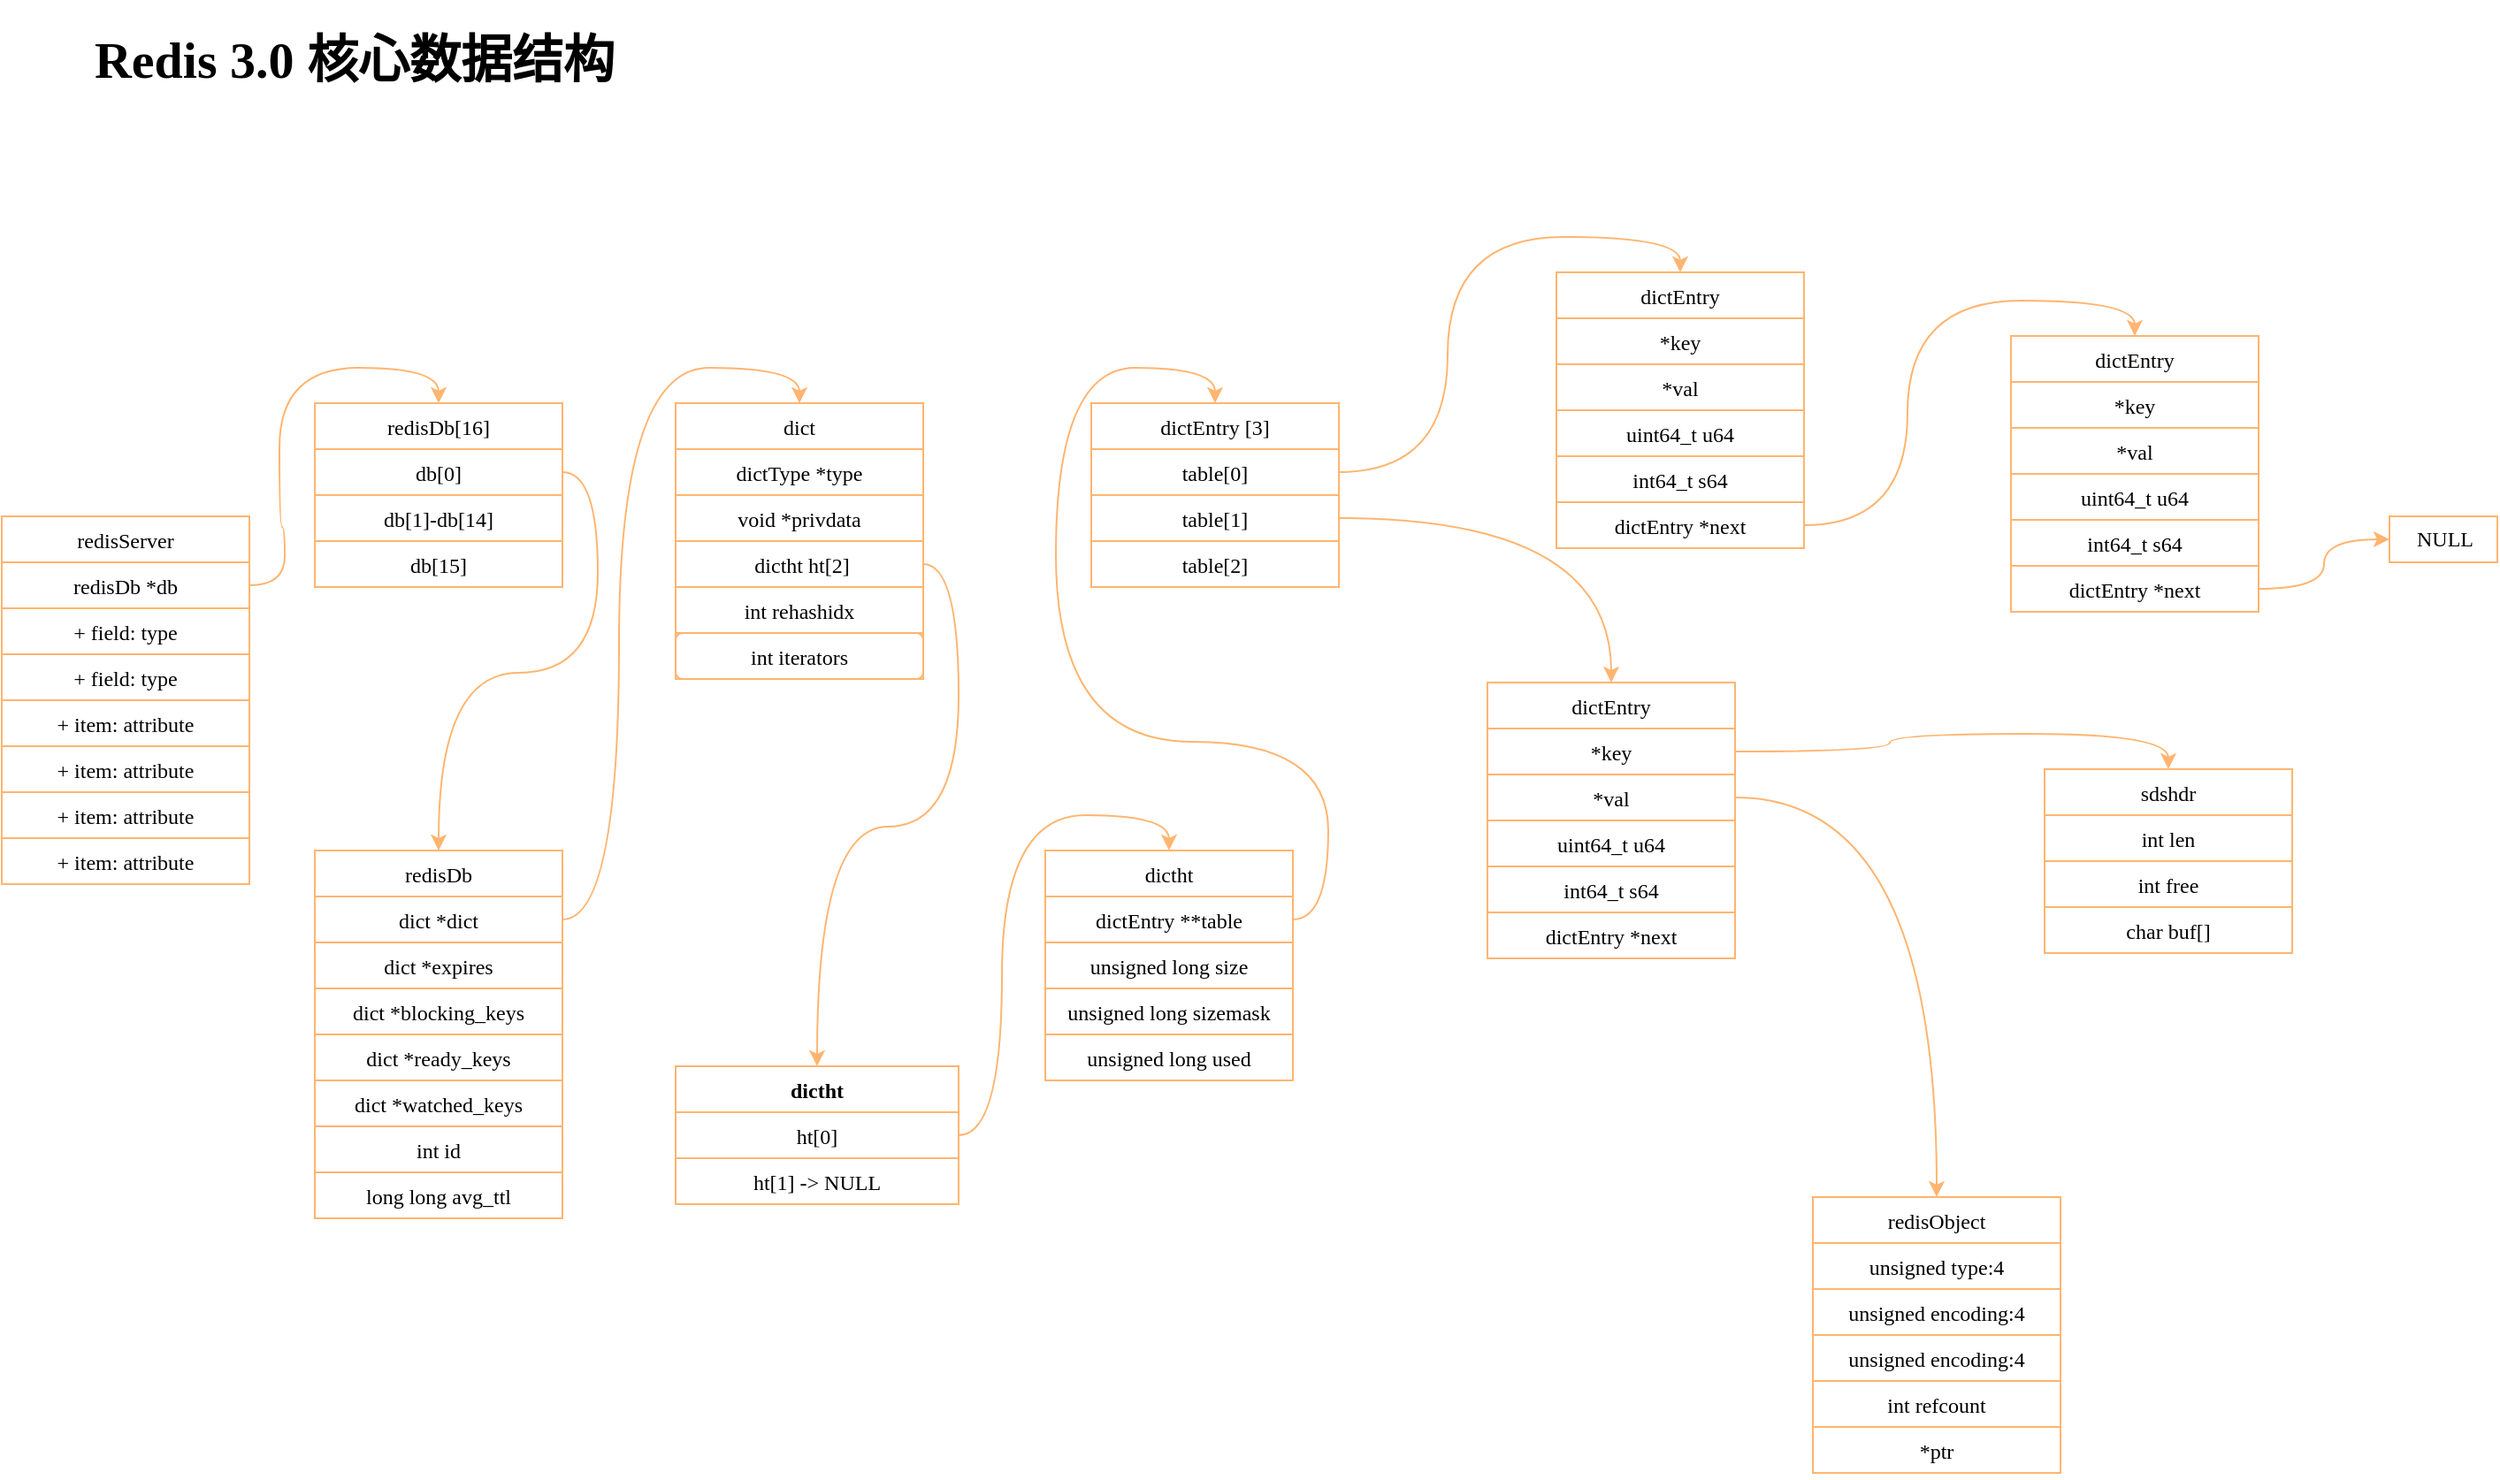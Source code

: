<mxfile version="20.2.7" type="github">
  <diagram id="REJIoAJxf-06d9rq_6dk" name="第 1 页">
    <mxGraphModel dx="1426" dy="769" grid="0" gridSize="10" guides="1" tooltips="1" connect="1" arrows="1" fold="1" page="1" pageScale="1" pageWidth="1654" pageHeight="1169" math="0" shadow="0">
      <root>
        <mxCell id="0" />
        <mxCell id="1" parent="0" />
        <mxCell id="fJqqmS50FYr8kvpDgYE6-31" value="redisServer" style="swimlane;fontStyle=0;childLayout=stackLayout;horizontal=1;startSize=26;fillColor=none;horizontalStack=0;resizeParent=1;resizeParentMax=0;resizeLast=0;collapsible=1;marginBottom=0;rounded=0;strokeColor=#FFB570;align=center;fontFamily=Comic Sans MS;" parent="1" vertex="1">
          <mxGeometry x="27" y="345" width="140" height="208" as="geometry">
            <mxRectangle x="24" y="48" width="102" height="26" as="alternateBounds" />
          </mxGeometry>
        </mxCell>
        <mxCell id="fJqqmS50FYr8kvpDgYE6-32" value="redisDb *db" style="text;strokeColor=#FFB570;fillColor=none;align=center;verticalAlign=top;spacingLeft=4;spacingRight=4;overflow=hidden;rotatable=0;points=[[0,0.5],[1,0.5]];portConstraint=eastwest;rounded=0;fontFamily=Comic Sans MS;" parent="fJqqmS50FYr8kvpDgYE6-31" vertex="1">
          <mxGeometry y="26" width="140" height="26" as="geometry" />
        </mxCell>
        <mxCell id="fJqqmS50FYr8kvpDgYE6-33" value="+ field: type" style="text;strokeColor=#FFB570;fillColor=none;align=center;verticalAlign=top;spacingLeft=4;spacingRight=4;overflow=hidden;rotatable=0;points=[[0,0.5],[1,0.5]];portConstraint=eastwest;rounded=0;fontFamily=Comic Sans MS;" parent="fJqqmS50FYr8kvpDgYE6-31" vertex="1">
          <mxGeometry y="52" width="140" height="26" as="geometry" />
        </mxCell>
        <mxCell id="fJqqmS50FYr8kvpDgYE6-34" value="+ field: type" style="text;strokeColor=#FFB570;fillColor=none;align=center;verticalAlign=top;spacingLeft=4;spacingRight=4;overflow=hidden;rotatable=0;points=[[0,0.5],[1,0.5]];portConstraint=eastwest;rounded=0;fontFamily=Comic Sans MS;" parent="fJqqmS50FYr8kvpDgYE6-31" vertex="1">
          <mxGeometry y="78" width="140" height="26" as="geometry" />
        </mxCell>
        <mxCell id="fJqqmS50FYr8kvpDgYE6-35" value="+ item: attribute" style="text;strokeColor=#FFB570;fillColor=none;align=center;verticalAlign=top;spacingLeft=4;spacingRight=4;overflow=hidden;rotatable=0;points=[[0,0.5],[1,0.5]];portConstraint=eastwest;rounded=0;fontFamily=Comic Sans MS;" parent="fJqqmS50FYr8kvpDgYE6-31" vertex="1">
          <mxGeometry y="104" width="140" height="26" as="geometry" />
        </mxCell>
        <mxCell id="fJqqmS50FYr8kvpDgYE6-36" value="+ item: attribute" style="text;strokeColor=#FFB570;fillColor=none;align=center;verticalAlign=top;spacingLeft=4;spacingRight=4;overflow=hidden;rotatable=0;points=[[0,0.5],[1,0.5]];portConstraint=eastwest;rounded=0;fontFamily=Comic Sans MS;" parent="fJqqmS50FYr8kvpDgYE6-31" vertex="1">
          <mxGeometry y="130" width="140" height="26" as="geometry" />
        </mxCell>
        <mxCell id="fJqqmS50FYr8kvpDgYE6-37" value="+ item: attribute" style="text;strokeColor=#FFB570;fillColor=none;align=center;verticalAlign=top;spacingLeft=4;spacingRight=4;overflow=hidden;rotatable=0;points=[[0,0.5],[1,0.5]];portConstraint=eastwest;rounded=0;fontFamily=Comic Sans MS;" parent="fJqqmS50FYr8kvpDgYE6-31" vertex="1">
          <mxGeometry y="156" width="140" height="26" as="geometry" />
        </mxCell>
        <mxCell id="fJqqmS50FYr8kvpDgYE6-39" value="+ item: attribute" style="text;strokeColor=#FFB570;fillColor=none;align=center;verticalAlign=top;spacingLeft=4;spacingRight=4;overflow=hidden;rotatable=0;points=[[0,0.5],[1,0.5]];portConstraint=eastwest;rounded=0;fontFamily=Comic Sans MS;" parent="fJqqmS50FYr8kvpDgYE6-31" vertex="1">
          <mxGeometry y="182" width="140" height="26" as="geometry" />
        </mxCell>
        <mxCell id="fJqqmS50FYr8kvpDgYE6-42" value="redisDb" style="swimlane;fontStyle=0;childLayout=stackLayout;horizontal=1;startSize=26;fillColor=none;horizontalStack=0;resizeParent=1;resizeParentMax=0;resizeLast=0;collapsible=1;marginBottom=0;rounded=0;strokeColor=#FFB570;align=center;fontFamily=Comic Sans MS;" parent="1" vertex="1">
          <mxGeometry x="204" y="534" width="140" height="208" as="geometry" />
        </mxCell>
        <mxCell id="fJqqmS50FYr8kvpDgYE6-43" value="dict *dict" style="text;strokeColor=#FFB570;fillColor=none;align=center;verticalAlign=top;spacingLeft=4;spacingRight=4;overflow=hidden;rotatable=0;points=[[0,0.5],[1,0.5]];portConstraint=eastwest;rounded=0;fontFamily=Comic Sans MS;" parent="fJqqmS50FYr8kvpDgYE6-42" vertex="1">
          <mxGeometry y="26" width="140" height="26" as="geometry" />
        </mxCell>
        <mxCell id="fJqqmS50FYr8kvpDgYE6-44" value="dict *expires" style="text;strokeColor=#FFB570;fillColor=none;align=center;verticalAlign=top;spacingLeft=4;spacingRight=4;overflow=hidden;rotatable=0;points=[[0,0.5],[1,0.5]];portConstraint=eastwest;rounded=0;fontFamily=Comic Sans MS;" parent="fJqqmS50FYr8kvpDgYE6-42" vertex="1">
          <mxGeometry y="52" width="140" height="26" as="geometry" />
        </mxCell>
        <mxCell id="fJqqmS50FYr8kvpDgYE6-45" value="dict *blocking_keys" style="text;strokeColor=#FFB570;fillColor=none;align=center;verticalAlign=top;spacingLeft=4;spacingRight=4;overflow=hidden;rotatable=0;points=[[0,0.5],[1,0.5]];portConstraint=eastwest;rounded=0;fontFamily=Comic Sans MS;" parent="fJqqmS50FYr8kvpDgYE6-42" vertex="1">
          <mxGeometry y="78" width="140" height="26" as="geometry" />
        </mxCell>
        <mxCell id="fJqqmS50FYr8kvpDgYE6-47" value="dict *ready_keys" style="text;strokeColor=#FFB570;fillColor=none;align=center;verticalAlign=top;spacingLeft=4;spacingRight=4;overflow=hidden;rotatable=0;points=[[0,0.5],[1,0.5]];portConstraint=eastwest;rounded=0;fontFamily=Comic Sans MS;" parent="fJqqmS50FYr8kvpDgYE6-42" vertex="1">
          <mxGeometry y="104" width="140" height="26" as="geometry" />
        </mxCell>
        <mxCell id="fJqqmS50FYr8kvpDgYE6-48" value="dict *watched_keys" style="text;strokeColor=#FFB570;fillColor=none;align=center;verticalAlign=top;spacingLeft=4;spacingRight=4;overflow=hidden;rotatable=0;points=[[0,0.5],[1,0.5]];portConstraint=eastwest;rounded=0;fontFamily=Comic Sans MS;" parent="fJqqmS50FYr8kvpDgYE6-42" vertex="1">
          <mxGeometry y="130" width="140" height="26" as="geometry" />
        </mxCell>
        <mxCell id="fJqqmS50FYr8kvpDgYE6-49" value="int id" style="text;strokeColor=#FFB570;fillColor=none;align=center;verticalAlign=top;spacingLeft=4;spacingRight=4;overflow=hidden;rotatable=0;points=[[0,0.5],[1,0.5]];portConstraint=eastwest;rounded=0;fontFamily=Comic Sans MS;" parent="fJqqmS50FYr8kvpDgYE6-42" vertex="1">
          <mxGeometry y="156" width="140" height="26" as="geometry" />
        </mxCell>
        <mxCell id="fJqqmS50FYr8kvpDgYE6-50" value="long long avg_ttl" style="text;strokeColor=#FFB570;fillColor=none;align=center;verticalAlign=top;spacingLeft=4;spacingRight=4;overflow=hidden;rotatable=0;points=[[0,0.5],[1,0.5]];portConstraint=eastwest;rounded=0;fontFamily=Comic Sans MS;" parent="fJqqmS50FYr8kvpDgYE6-42" vertex="1">
          <mxGeometry y="182" width="140" height="26" as="geometry" />
        </mxCell>
        <mxCell id="RfdrG1ktTRq8gSZfN96u-4" style="edgeStyle=orthogonalEdgeStyle;orthogonalLoop=1;jettySize=auto;html=1;entryX=0.5;entryY=0;entryDx=0;entryDy=0;fontFamily=Comic Sans MS;curved=1;align=center;strokeColor=#FFB570;" parent="1" source="fJqqmS50FYr8kvpDgYE6-32" target="Eub6isoXANDsjV6QHxqc-10" edge="1">
          <mxGeometry relative="1" as="geometry" />
        </mxCell>
        <mxCell id="RfdrG1ktTRq8gSZfN96u-5" value="dict" style="swimlane;fontStyle=0;childLayout=stackLayout;horizontal=1;startSize=26;fillColor=none;horizontalStack=0;resizeParent=1;resizeParentMax=0;resizeLast=0;collapsible=1;marginBottom=0;rounded=0;labelBorderColor=none;fontFamily=Comic Sans MS;strokeColor=#FFB570;align=center;" parent="1" vertex="1">
          <mxGeometry x="408" y="281" width="140" height="156" as="geometry" />
        </mxCell>
        <mxCell id="RfdrG1ktTRq8gSZfN96u-6" value="dictType *type" style="text;strokeColor=#FFB570;fillColor=none;align=center;verticalAlign=top;spacingLeft=4;spacingRight=4;overflow=hidden;rotatable=0;points=[[0,0.5],[1,0.5]];portConstraint=eastwest;rounded=0;labelBorderColor=none;fontFamily=Comic Sans MS;" parent="RfdrG1ktTRq8gSZfN96u-5" vertex="1">
          <mxGeometry y="26" width="140" height="26" as="geometry" />
        </mxCell>
        <mxCell id="RfdrG1ktTRq8gSZfN96u-7" value="void *privdata" style="text;strokeColor=#FFB570;fillColor=none;align=center;verticalAlign=top;spacingLeft=4;spacingRight=4;overflow=hidden;rotatable=0;points=[[0,0.5],[1,0.5]];portConstraint=eastwest;rounded=0;labelBorderColor=none;fontFamily=Comic Sans MS;" parent="RfdrG1ktTRq8gSZfN96u-5" vertex="1">
          <mxGeometry y="52" width="140" height="26" as="geometry" />
        </mxCell>
        <mxCell id="RfdrG1ktTRq8gSZfN96u-8" value=" dictht ht[2]" style="text;strokeColor=#FFB570;fillColor=none;align=center;verticalAlign=top;spacingLeft=4;spacingRight=4;overflow=hidden;rotatable=0;points=[[0,0.5],[1,0.5]];portConstraint=eastwest;rounded=0;labelBorderColor=none;fontFamily=Comic Sans MS;" parent="RfdrG1ktTRq8gSZfN96u-5" vertex="1">
          <mxGeometry y="78" width="140" height="26" as="geometry" />
        </mxCell>
        <mxCell id="RfdrG1ktTRq8gSZfN96u-9" value="int rehashidx" style="text;strokeColor=#FFB570;fillColor=none;align=center;verticalAlign=top;spacingLeft=4;spacingRight=4;overflow=hidden;rotatable=0;points=[[0,0.5],[1,0.5]];portConstraint=eastwest;rounded=0;labelBorderColor=none;fontFamily=Comic Sans MS;" parent="RfdrG1ktTRq8gSZfN96u-5" vertex="1">
          <mxGeometry y="104" width="140" height="26" as="geometry" />
        </mxCell>
        <mxCell id="RfdrG1ktTRq8gSZfN96u-10" value="int iterators" style="text;strokeColor=#FFB570;fillColor=none;align=center;verticalAlign=top;spacingLeft=4;spacingRight=4;overflow=hidden;rotatable=0;points=[[0,0.5],[1,0.5]];portConstraint=eastwest;rounded=1;labelBorderColor=none;fontFamily=Comic Sans MS;" parent="RfdrG1ktTRq8gSZfN96u-5" vertex="1">
          <mxGeometry y="130" width="140" height="26" as="geometry" />
        </mxCell>
        <mxCell id="RfdrG1ktTRq8gSZfN96u-11" value="dictht" style="swimlane;fontStyle=0;childLayout=stackLayout;horizontal=1;startSize=26;fillColor=none;horizontalStack=0;resizeParent=1;resizeParentMax=0;resizeLast=0;collapsible=1;marginBottom=0;rounded=0;labelBorderColor=none;fontFamily=Comic Sans MS;strokeColor=#FFB570;align=center;" parent="1" vertex="1">
          <mxGeometry x="617" y="534" width="140" height="130" as="geometry" />
        </mxCell>
        <mxCell id="RfdrG1ktTRq8gSZfN96u-12" value="dictEntry **table" style="text;strokeColor=#FFB570;fillColor=none;align=center;verticalAlign=top;spacingLeft=4;spacingRight=4;overflow=hidden;rotatable=0;points=[[0,0.5],[1,0.5]];portConstraint=eastwest;rounded=0;labelBorderColor=none;fontFamily=Comic Sans MS;" parent="RfdrG1ktTRq8gSZfN96u-11" vertex="1">
          <mxGeometry y="26" width="140" height="26" as="geometry" />
        </mxCell>
        <mxCell id="RfdrG1ktTRq8gSZfN96u-13" value="unsigned long size" style="text;strokeColor=#FFB570;fillColor=none;align=center;verticalAlign=top;spacingLeft=4;spacingRight=4;overflow=hidden;rotatable=0;points=[[0,0.5],[1,0.5]];portConstraint=eastwest;rounded=0;labelBorderColor=none;fontFamily=Comic Sans MS;" parent="RfdrG1ktTRq8gSZfN96u-11" vertex="1">
          <mxGeometry y="52" width="140" height="26" as="geometry" />
        </mxCell>
        <mxCell id="RfdrG1ktTRq8gSZfN96u-14" value="unsigned long sizemask" style="text;strokeColor=#FFB570;fillColor=none;align=center;verticalAlign=top;spacingLeft=4;spacingRight=4;overflow=hidden;rotatable=0;points=[[0,0.5],[1,0.5]];portConstraint=eastwest;rounded=0;labelBorderColor=none;fontFamily=Comic Sans MS;" parent="RfdrG1ktTRq8gSZfN96u-11" vertex="1">
          <mxGeometry y="78" width="140" height="26" as="geometry" />
        </mxCell>
        <mxCell id="RfdrG1ktTRq8gSZfN96u-15" value="unsigned long used" style="text;strokeColor=#FFB570;fillColor=none;align=center;verticalAlign=top;spacingLeft=4;spacingRight=4;overflow=hidden;rotatable=0;points=[[0,0.5],[1,0.5]];portConstraint=eastwest;rounded=0;labelBorderColor=none;fontFamily=Comic Sans MS;" parent="RfdrG1ktTRq8gSZfN96u-11" vertex="1">
          <mxGeometry y="104" width="140" height="26" as="geometry" />
        </mxCell>
        <mxCell id="RfdrG1ktTRq8gSZfN96u-18" value="dictht" style="swimlane;fontStyle=1;align=center;verticalAlign=top;childLayout=stackLayout;horizontal=1;startSize=26;horizontalStack=0;resizeParent=1;resizeParentMax=0;resizeLast=0;collapsible=1;marginBottom=0;rounded=0;labelBorderColor=none;fontFamily=Comic Sans MS;strokeColor=#FFB570;fillColor=default;" parent="1" vertex="1">
          <mxGeometry x="408" y="656" width="160" height="78" as="geometry" />
        </mxCell>
        <mxCell id="RfdrG1ktTRq8gSZfN96u-19" value="ht[0]" style="text;strokeColor=#FFB570;fillColor=none;align=center;verticalAlign=top;spacingLeft=4;spacingRight=4;overflow=hidden;rotatable=0;points=[[0,0.5],[1,0.5]];portConstraint=eastwest;rounded=0;labelBorderColor=none;fontFamily=Comic Sans MS;" parent="RfdrG1ktTRq8gSZfN96u-18" vertex="1">
          <mxGeometry y="26" width="160" height="26" as="geometry" />
        </mxCell>
        <mxCell id="RfdrG1ktTRq8gSZfN96u-21" value="ht[1] -&gt; NULL" style="text;strokeColor=#FFB570;fillColor=none;align=center;verticalAlign=top;spacingLeft=4;spacingRight=4;overflow=hidden;rotatable=0;points=[[0,0.5],[1,0.5]];portConstraint=eastwest;rounded=0;labelBorderColor=none;fontFamily=Comic Sans MS;" parent="RfdrG1ktTRq8gSZfN96u-18" vertex="1">
          <mxGeometry y="52" width="160" height="26" as="geometry" />
        </mxCell>
        <mxCell id="RfdrG1ktTRq8gSZfN96u-22" style="edgeStyle=orthogonalEdgeStyle;curved=1;orthogonalLoop=1;jettySize=auto;html=1;fontFamily=Comic Sans MS;fontSize=12;fontColor=default;exitX=1;exitY=0.5;exitDx=0;exitDy=0;align=center;strokeColor=#FFB570;" parent="1" source="RfdrG1ktTRq8gSZfN96u-8" target="RfdrG1ktTRq8gSZfN96u-18" edge="1">
          <mxGeometry relative="1" as="geometry" />
        </mxCell>
        <mxCell id="RfdrG1ktTRq8gSZfN96u-23" style="edgeStyle=orthogonalEdgeStyle;curved=1;orthogonalLoop=1;jettySize=auto;html=1;exitX=1;exitY=0.5;exitDx=0;exitDy=0;entryX=0.5;entryY=0;entryDx=0;entryDy=0;fontFamily=Comic Sans MS;fontSize=12;fontColor=default;align=center;strokeColor=#FFB570;" parent="1" source="RfdrG1ktTRq8gSZfN96u-19" target="RfdrG1ktTRq8gSZfN96u-11" edge="1">
          <mxGeometry relative="1" as="geometry" />
        </mxCell>
        <mxCell id="RfdrG1ktTRq8gSZfN96u-24" style="edgeStyle=orthogonalEdgeStyle;curved=1;orthogonalLoop=1;jettySize=auto;html=1;exitX=1;exitY=0.5;exitDx=0;exitDy=0;entryX=0.5;entryY=0;entryDx=0;entryDy=0;fontFamily=Comic Sans MS;fontSize=12;fontColor=default;align=center;strokeColor=#FFB570;" parent="1" source="fJqqmS50FYr8kvpDgYE6-43" target="RfdrG1ktTRq8gSZfN96u-5" edge="1">
          <mxGeometry relative="1" as="geometry" />
        </mxCell>
        <mxCell id="Eub6isoXANDsjV6QHxqc-1" value="dictEntry [3]" style="swimlane;fontStyle=0;childLayout=stackLayout;horizontal=1;startSize=26;fillColor=none;horizontalStack=0;resizeParent=1;resizeParentMax=0;resizeLast=0;collapsible=1;marginBottom=0;align=center;fontFamily=Comic Sans MS;strokeColor=#FFB570;" vertex="1" parent="1">
          <mxGeometry x="643" y="281" width="140" height="104" as="geometry" />
        </mxCell>
        <mxCell id="Eub6isoXANDsjV6QHxqc-2" value="table[0]" style="text;strokeColor=#FFB570;fillColor=none;align=center;verticalAlign=top;spacingLeft=4;spacingRight=4;overflow=hidden;rotatable=0;points=[[0,0.5],[1,0.5]];portConstraint=eastwest;fontFamily=Comic Sans MS;" vertex="1" parent="Eub6isoXANDsjV6QHxqc-1">
          <mxGeometry y="26" width="140" height="26" as="geometry" />
        </mxCell>
        <mxCell id="Eub6isoXANDsjV6QHxqc-3" value="table[1]" style="text;strokeColor=#FFB570;fillColor=none;align=center;verticalAlign=top;spacingLeft=4;spacingRight=4;overflow=hidden;rotatable=0;points=[[0,0.5],[1,0.5]];portConstraint=eastwest;fontFamily=Comic Sans MS;" vertex="1" parent="Eub6isoXANDsjV6QHxqc-1">
          <mxGeometry y="52" width="140" height="26" as="geometry" />
        </mxCell>
        <mxCell id="Eub6isoXANDsjV6QHxqc-4" value="table[2]" style="text;strokeColor=#FFB570;fillColor=none;align=center;verticalAlign=top;spacingLeft=4;spacingRight=4;overflow=hidden;rotatable=0;points=[[0,0.5],[1,0.5]];portConstraint=eastwest;fontFamily=Comic Sans MS;" vertex="1" parent="Eub6isoXANDsjV6QHxqc-1">
          <mxGeometry y="78" width="140" height="26" as="geometry" />
        </mxCell>
        <mxCell id="Eub6isoXANDsjV6QHxqc-5" style="edgeStyle=orthogonalEdgeStyle;orthogonalLoop=1;jettySize=auto;html=1;exitX=1;exitY=0.5;exitDx=0;exitDy=0;entryX=0.5;entryY=0;entryDx=0;entryDy=0;curved=1;fontFamily=Comic Sans MS;align=center;strokeColor=#FFB570;" edge="1" parent="1" source="RfdrG1ktTRq8gSZfN96u-12" target="Eub6isoXANDsjV6QHxqc-1">
          <mxGeometry relative="1" as="geometry" />
        </mxCell>
        <mxCell id="Eub6isoXANDsjV6QHxqc-10" value="redisDb[16]" style="swimlane;fontStyle=0;childLayout=stackLayout;horizontal=1;startSize=26;fillColor=none;horizontalStack=0;resizeParent=1;resizeParentMax=0;resizeLast=0;collapsible=1;marginBottom=0;fontFamily=Comic Sans MS;strokeColor=#FFB570;align=center;" vertex="1" parent="1">
          <mxGeometry x="204" y="281" width="140" height="104" as="geometry" />
        </mxCell>
        <mxCell id="Eub6isoXANDsjV6QHxqc-11" value="db[0]" style="text;strokeColor=#FFB570;fillColor=none;align=center;verticalAlign=top;spacingLeft=4;spacingRight=4;overflow=hidden;rotatable=0;points=[[0,0.5],[1,0.5]];portConstraint=eastwest;fontFamily=Comic Sans MS;" vertex="1" parent="Eub6isoXANDsjV6QHxqc-10">
          <mxGeometry y="26" width="140" height="26" as="geometry" />
        </mxCell>
        <mxCell id="Eub6isoXANDsjV6QHxqc-12" value="db[1]-db[14]" style="text;strokeColor=#FFB570;fillColor=none;align=center;verticalAlign=top;spacingLeft=4;spacingRight=4;overflow=hidden;rotatable=0;points=[[0,0.5],[1,0.5]];portConstraint=eastwest;fontFamily=Comic Sans MS;" vertex="1" parent="Eub6isoXANDsjV6QHxqc-10">
          <mxGeometry y="52" width="140" height="26" as="geometry" />
        </mxCell>
        <mxCell id="Eub6isoXANDsjV6QHxqc-13" value="db[15]" style="text;strokeColor=#FFB570;fillColor=none;align=center;verticalAlign=top;spacingLeft=4;spacingRight=4;overflow=hidden;rotatable=0;points=[[0,0.5],[1,0.5]];portConstraint=eastwest;fontFamily=Comic Sans MS;" vertex="1" parent="Eub6isoXANDsjV6QHxqc-10">
          <mxGeometry y="78" width="140" height="26" as="geometry" />
        </mxCell>
        <mxCell id="Eub6isoXANDsjV6QHxqc-14" style="edgeStyle=orthogonalEdgeStyle;curved=1;orthogonalLoop=1;jettySize=auto;html=1;exitX=1;exitY=0.5;exitDx=0;exitDy=0;entryX=0.5;entryY=0;entryDx=0;entryDy=0;fontFamily=Comic Sans MS;align=center;strokeColor=#FFB570;" edge="1" parent="1" source="Eub6isoXANDsjV6QHxqc-11" target="fJqqmS50FYr8kvpDgYE6-42">
          <mxGeometry relative="1" as="geometry" />
        </mxCell>
        <mxCell id="Eub6isoXANDsjV6QHxqc-20" style="edgeStyle=orthogonalEdgeStyle;curved=1;orthogonalLoop=1;jettySize=auto;html=1;exitX=1;exitY=0.5;exitDx=0;exitDy=0;entryX=0.5;entryY=0;entryDx=0;entryDy=0;fontFamily=Comic Sans MS;strokeColor=#FFB570;" edge="1" parent="1" source="Eub6isoXANDsjV6QHxqc-2" target="Eub6isoXANDsjV6QHxqc-67">
          <mxGeometry relative="1" as="geometry">
            <mxPoint x="947" y="121" as="targetPoint" />
          </mxGeometry>
        </mxCell>
        <mxCell id="Eub6isoXANDsjV6QHxqc-27" style="edgeStyle=orthogonalEdgeStyle;curved=1;orthogonalLoop=1;jettySize=auto;html=1;exitX=1;exitY=0.5;exitDx=0;exitDy=0;entryX=0.5;entryY=0;entryDx=0;entryDy=0;fontFamily=Comic Sans MS;strokeColor=#FFB570;" edge="1" parent="1" source="Eub6isoXANDsjV6QHxqc-3" target="Eub6isoXANDsjV6QHxqc-52">
          <mxGeometry relative="1" as="geometry">
            <mxPoint x="943" y="415" as="targetPoint" />
          </mxGeometry>
        </mxCell>
        <mxCell id="Eub6isoXANDsjV6QHxqc-28" value="Redis 3.0 核心数据结构" style="text;strokeColor=none;fillColor=none;html=1;fontSize=29;fontStyle=1;verticalAlign=middle;align=center;fontFamily=Comic Sans MS;" vertex="1" parent="1">
          <mxGeometry x="78" y="53" width="295" height="67" as="geometry" />
        </mxCell>
        <mxCell id="Eub6isoXANDsjV6QHxqc-33" value="sdshdr" style="swimlane;fontStyle=0;childLayout=stackLayout;horizontal=1;startSize=26;fillColor=none;horizontalStack=0;resizeParent=1;resizeParentMax=0;resizeLast=0;collapsible=1;marginBottom=0;fontFamily=Comic Sans MS;fontSize=12;strokeColor=#FFB570;align=center;" vertex="1" parent="1">
          <mxGeometry x="1182" y="488" width="140" height="104" as="geometry" />
        </mxCell>
        <mxCell id="Eub6isoXANDsjV6QHxqc-34" value="int len" style="text;strokeColor=#FFB570;fillColor=none;align=center;verticalAlign=top;spacingLeft=4;spacingRight=4;overflow=hidden;rotatable=0;points=[[0,0.5],[1,0.5]];portConstraint=eastwest;fontFamily=Comic Sans MS;fontSize=12;" vertex="1" parent="Eub6isoXANDsjV6QHxqc-33">
          <mxGeometry y="26" width="140" height="26" as="geometry" />
        </mxCell>
        <mxCell id="Eub6isoXANDsjV6QHxqc-35" value="int free" style="text;strokeColor=#FFB570;fillColor=none;align=center;verticalAlign=top;spacingLeft=4;spacingRight=4;overflow=hidden;rotatable=0;points=[[0,0.5],[1,0.5]];portConstraint=eastwest;fontFamily=Comic Sans MS;fontSize=12;" vertex="1" parent="Eub6isoXANDsjV6QHxqc-33">
          <mxGeometry y="52" width="140" height="26" as="geometry" />
        </mxCell>
        <mxCell id="Eub6isoXANDsjV6QHxqc-36" value="char buf[]" style="text;strokeColor=#FFB570;fillColor=none;align=center;verticalAlign=top;spacingLeft=4;spacingRight=4;overflow=hidden;rotatable=0;points=[[0,0.5],[1,0.5]];portConstraint=eastwest;fontFamily=Comic Sans MS;fontSize=12;" vertex="1" parent="Eub6isoXANDsjV6QHxqc-33">
          <mxGeometry y="78" width="140" height="26" as="geometry" />
        </mxCell>
        <mxCell id="Eub6isoXANDsjV6QHxqc-37" style="edgeStyle=orthogonalEdgeStyle;curved=1;orthogonalLoop=1;jettySize=auto;html=1;exitX=1;exitY=0.5;exitDx=0;exitDy=0;entryX=0.5;entryY=0;entryDx=0;entryDy=0;fontFamily=Comic Sans MS;fontSize=12;strokeColor=#FFB570;" edge="1" parent="1" source="Eub6isoXANDsjV6QHxqc-53" target="Eub6isoXANDsjV6QHxqc-33">
          <mxGeometry relative="1" as="geometry">
            <mxPoint x="1013" y="454" as="sourcePoint" />
          </mxGeometry>
        </mxCell>
        <mxCell id="Eub6isoXANDsjV6QHxqc-38" value="NULL" style="html=1;fontFamily=Comic Sans MS;fontSize=12;strokeColor=#FFB570;" vertex="1" parent="1">
          <mxGeometry x="1377" y="345" width="61" height="26" as="geometry" />
        </mxCell>
        <mxCell id="Eub6isoXANDsjV6QHxqc-40" style="edgeStyle=orthogonalEdgeStyle;curved=1;orthogonalLoop=1;jettySize=auto;html=1;exitX=1;exitY=0.5;exitDx=0;exitDy=0;entryX=0;entryY=0.5;entryDx=0;entryDy=0;fontFamily=Comic Sans MS;fontSize=12;strokeColor=#FFB570;" edge="1" parent="1" source="Eub6isoXANDsjV6QHxqc-78" target="Eub6isoXANDsjV6QHxqc-38">
          <mxGeometry relative="1" as="geometry">
            <mxPoint x="1214" y="271" as="sourcePoint" />
          </mxGeometry>
        </mxCell>
        <mxCell id="Eub6isoXANDsjV6QHxqc-51" style="edgeStyle=orthogonalEdgeStyle;curved=1;orthogonalLoop=1;jettySize=auto;html=1;entryX=0.5;entryY=0;entryDx=0;entryDy=0;fontFamily=Comic Sans MS;fontSize=12;strokeColor=#FFB570;exitX=1;exitY=0.5;exitDx=0;exitDy=0;" edge="1" parent="1" source="Eub6isoXANDsjV6QHxqc-56" target="Eub6isoXANDsjV6QHxqc-45">
          <mxGeometry relative="1" as="geometry">
            <mxPoint x="1023" y="534" as="sourcePoint" />
          </mxGeometry>
        </mxCell>
        <mxCell id="Eub6isoXANDsjV6QHxqc-45" value="redisObject" style="swimlane;fontStyle=0;childLayout=stackLayout;horizontal=1;startSize=26;fillColor=none;horizontalStack=0;resizeParent=1;resizeParentMax=0;resizeLast=0;collapsible=1;marginBottom=0;fontFamily=Comic Sans MS;fontSize=12;strokeColor=#FFB570;align=center;" vertex="1" parent="1">
          <mxGeometry x="1051" y="730" width="140" height="156" as="geometry" />
        </mxCell>
        <mxCell id="Eub6isoXANDsjV6QHxqc-46" value="unsigned type:4" style="text;strokeColor=#FFB570;fillColor=none;align=center;verticalAlign=top;spacingLeft=4;spacingRight=4;overflow=hidden;rotatable=0;points=[[0,0.5],[1,0.5]];portConstraint=eastwest;fontFamily=Comic Sans MS;fontSize=12;" vertex="1" parent="Eub6isoXANDsjV6QHxqc-45">
          <mxGeometry y="26" width="140" height="26" as="geometry" />
        </mxCell>
        <mxCell id="Eub6isoXANDsjV6QHxqc-47" value="unsigned encoding:4" style="text;strokeColor=#FFB570;fillColor=none;align=center;verticalAlign=top;spacingLeft=4;spacingRight=4;overflow=hidden;rotatable=0;points=[[0,0.5],[1,0.5]];portConstraint=eastwest;fontFamily=Comic Sans MS;fontSize=12;" vertex="1" parent="Eub6isoXANDsjV6QHxqc-45">
          <mxGeometry y="52" width="140" height="26" as="geometry" />
        </mxCell>
        <mxCell id="Eub6isoXANDsjV6QHxqc-48" value="unsigned encoding:4" style="text;strokeColor=#FFB570;fillColor=none;align=center;verticalAlign=top;spacingLeft=4;spacingRight=4;overflow=hidden;rotatable=0;points=[[0,0.5],[1,0.5]];portConstraint=eastwest;fontFamily=Comic Sans MS;fontSize=12;" vertex="1" parent="Eub6isoXANDsjV6QHxqc-45">
          <mxGeometry y="78" width="140" height="26" as="geometry" />
        </mxCell>
        <mxCell id="Eub6isoXANDsjV6QHxqc-49" value="int refcount" style="text;strokeColor=#FFB570;fillColor=none;align=center;verticalAlign=top;spacingLeft=4;spacingRight=4;overflow=hidden;rotatable=0;points=[[0,0.5],[1,0.5]];portConstraint=eastwest;fontFamily=Comic Sans MS;fontSize=12;" vertex="1" parent="Eub6isoXANDsjV6QHxqc-45">
          <mxGeometry y="104" width="140" height="26" as="geometry" />
        </mxCell>
        <mxCell id="Eub6isoXANDsjV6QHxqc-50" value="*ptr" style="text;strokeColor=#FFB570;fillColor=none;align=center;verticalAlign=top;spacingLeft=4;spacingRight=4;overflow=hidden;rotatable=0;points=[[0,0.5],[1,0.5]];portConstraint=eastwest;fontFamily=Comic Sans MS;fontSize=12;" vertex="1" parent="Eub6isoXANDsjV6QHxqc-45">
          <mxGeometry y="130" width="140" height="26" as="geometry" />
        </mxCell>
        <mxCell id="Eub6isoXANDsjV6QHxqc-52" value="dictEntry" style="swimlane;fontStyle=0;childLayout=stackLayout;horizontal=1;startSize=26;fillColor=none;horizontalStack=0;resizeParent=1;resizeParentMax=0;resizeLast=0;collapsible=1;marginBottom=0;strokeColor=#FFB570;fontFamily=Comic Sans MS;align=center;" vertex="1" parent="1">
          <mxGeometry x="867" y="439" width="140" height="156" as="geometry" />
        </mxCell>
        <mxCell id="Eub6isoXANDsjV6QHxqc-53" value="*key" style="text;strokeColor=#FFB570;fillColor=none;align=center;verticalAlign=top;spacingLeft=4;spacingRight=4;overflow=hidden;rotatable=0;points=[[0,0.5],[1,0.5]];portConstraint=eastwest;fontFamily=Comic Sans MS;" vertex="1" parent="Eub6isoXANDsjV6QHxqc-52">
          <mxGeometry y="26" width="140" height="26" as="geometry" />
        </mxCell>
        <mxCell id="Eub6isoXANDsjV6QHxqc-56" value="*val" style="text;strokeColor=#FFB570;fillColor=none;align=center;verticalAlign=top;spacingLeft=4;spacingRight=4;overflow=hidden;rotatable=0;points=[[0,0.5],[1,0.5]];portConstraint=eastwest;fontFamily=Comic Sans MS;fontSize=12;" vertex="1" parent="Eub6isoXANDsjV6QHxqc-52">
          <mxGeometry y="52" width="140" height="26" as="geometry" />
        </mxCell>
        <mxCell id="Eub6isoXANDsjV6QHxqc-57" value="uint64_t u64" style="text;strokeColor=#FFB570;fillColor=none;align=center;verticalAlign=top;spacingLeft=4;spacingRight=4;overflow=hidden;rotatable=0;points=[[0,0.5],[1,0.5]];portConstraint=eastwest;fontFamily=Comic Sans MS;fontSize=12;" vertex="1" parent="Eub6isoXANDsjV6QHxqc-52">
          <mxGeometry y="78" width="140" height="26" as="geometry" />
        </mxCell>
        <mxCell id="Eub6isoXANDsjV6QHxqc-58" value="int64_t s64" style="text;strokeColor=#FFB570;fillColor=none;align=center;verticalAlign=top;spacingLeft=4;spacingRight=4;overflow=hidden;rotatable=0;points=[[0,0.5],[1,0.5]];portConstraint=eastwest;fontFamily=Comic Sans MS;fontSize=12;" vertex="1" parent="Eub6isoXANDsjV6QHxqc-52">
          <mxGeometry y="104" width="140" height="26" as="geometry" />
        </mxCell>
        <mxCell id="Eub6isoXANDsjV6QHxqc-55" value="dictEntry *next" style="text;strokeColor=#FFB570;fillColor=none;align=center;verticalAlign=top;spacingLeft=4;spacingRight=4;overflow=hidden;rotatable=0;points=[[0,0.5],[1,0.5]];portConstraint=eastwest;fontFamily=Comic Sans MS;" vertex="1" parent="Eub6isoXANDsjV6QHxqc-52">
          <mxGeometry y="130" width="140" height="26" as="geometry" />
        </mxCell>
        <mxCell id="Eub6isoXANDsjV6QHxqc-67" value="dictEntry" style="swimlane;fontStyle=0;childLayout=stackLayout;horizontal=1;startSize=26;fillColor=none;horizontalStack=0;resizeParent=1;resizeParentMax=0;resizeLast=0;collapsible=1;marginBottom=0;strokeColor=#FFB570;fontFamily=Comic Sans MS;align=center;" vertex="1" parent="1">
          <mxGeometry x="906" y="207" width="140" height="156" as="geometry" />
        </mxCell>
        <mxCell id="Eub6isoXANDsjV6QHxqc-68" value="*key" style="text;strokeColor=#FFB570;fillColor=none;align=center;verticalAlign=top;spacingLeft=4;spacingRight=4;overflow=hidden;rotatable=0;points=[[0,0.5],[1,0.5]];portConstraint=eastwest;fontFamily=Comic Sans MS;" vertex="1" parent="Eub6isoXANDsjV6QHxqc-67">
          <mxGeometry y="26" width="140" height="26" as="geometry" />
        </mxCell>
        <mxCell id="Eub6isoXANDsjV6QHxqc-69" value="*val" style="text;strokeColor=#FFB570;fillColor=none;align=center;verticalAlign=top;spacingLeft=4;spacingRight=4;overflow=hidden;rotatable=0;points=[[0,0.5],[1,0.5]];portConstraint=eastwest;fontFamily=Comic Sans MS;fontSize=12;" vertex="1" parent="Eub6isoXANDsjV6QHxqc-67">
          <mxGeometry y="52" width="140" height="26" as="geometry" />
        </mxCell>
        <mxCell id="Eub6isoXANDsjV6QHxqc-70" value="uint64_t u64" style="text;strokeColor=#FFB570;fillColor=none;align=center;verticalAlign=top;spacingLeft=4;spacingRight=4;overflow=hidden;rotatable=0;points=[[0,0.5],[1,0.5]];portConstraint=eastwest;fontFamily=Comic Sans MS;fontSize=12;" vertex="1" parent="Eub6isoXANDsjV6QHxqc-67">
          <mxGeometry y="78" width="140" height="26" as="geometry" />
        </mxCell>
        <mxCell id="Eub6isoXANDsjV6QHxqc-71" value="int64_t s64" style="text;strokeColor=#FFB570;fillColor=none;align=center;verticalAlign=top;spacingLeft=4;spacingRight=4;overflow=hidden;rotatable=0;points=[[0,0.5],[1,0.5]];portConstraint=eastwest;fontFamily=Comic Sans MS;fontSize=12;" vertex="1" parent="Eub6isoXANDsjV6QHxqc-67">
          <mxGeometry y="104" width="140" height="26" as="geometry" />
        </mxCell>
        <mxCell id="Eub6isoXANDsjV6QHxqc-72" value="dictEntry *next" style="text;strokeColor=#FFB570;fillColor=none;align=center;verticalAlign=top;spacingLeft=4;spacingRight=4;overflow=hidden;rotatable=0;points=[[0,0.5],[1,0.5]];portConstraint=eastwest;fontFamily=Comic Sans MS;" vertex="1" parent="Eub6isoXANDsjV6QHxqc-67">
          <mxGeometry y="130" width="140" height="26" as="geometry" />
        </mxCell>
        <mxCell id="Eub6isoXANDsjV6QHxqc-73" value="dictEntry" style="swimlane;fontStyle=0;childLayout=stackLayout;horizontal=1;startSize=26;fillColor=none;horizontalStack=0;resizeParent=1;resizeParentMax=0;resizeLast=0;collapsible=1;marginBottom=0;strokeColor=#FFB570;fontFamily=Comic Sans MS;align=center;" vertex="1" parent="1">
          <mxGeometry x="1163" y="243" width="140" height="156" as="geometry" />
        </mxCell>
        <mxCell id="Eub6isoXANDsjV6QHxqc-74" value="*key" style="text;strokeColor=#FFB570;fillColor=none;align=center;verticalAlign=top;spacingLeft=4;spacingRight=4;overflow=hidden;rotatable=0;points=[[0,0.5],[1,0.5]];portConstraint=eastwest;fontFamily=Comic Sans MS;" vertex="1" parent="Eub6isoXANDsjV6QHxqc-73">
          <mxGeometry y="26" width="140" height="26" as="geometry" />
        </mxCell>
        <mxCell id="Eub6isoXANDsjV6QHxqc-75" value="*val" style="text;strokeColor=#FFB570;fillColor=none;align=center;verticalAlign=top;spacingLeft=4;spacingRight=4;overflow=hidden;rotatable=0;points=[[0,0.5],[1,0.5]];portConstraint=eastwest;fontFamily=Comic Sans MS;fontSize=12;" vertex="1" parent="Eub6isoXANDsjV6QHxqc-73">
          <mxGeometry y="52" width="140" height="26" as="geometry" />
        </mxCell>
        <mxCell id="Eub6isoXANDsjV6QHxqc-76" value="uint64_t u64" style="text;strokeColor=#FFB570;fillColor=none;align=center;verticalAlign=top;spacingLeft=4;spacingRight=4;overflow=hidden;rotatable=0;points=[[0,0.5],[1,0.5]];portConstraint=eastwest;fontFamily=Comic Sans MS;fontSize=12;" vertex="1" parent="Eub6isoXANDsjV6QHxqc-73">
          <mxGeometry y="78" width="140" height="26" as="geometry" />
        </mxCell>
        <mxCell id="Eub6isoXANDsjV6QHxqc-77" value="int64_t s64" style="text;strokeColor=#FFB570;fillColor=none;align=center;verticalAlign=top;spacingLeft=4;spacingRight=4;overflow=hidden;rotatable=0;points=[[0,0.5],[1,0.5]];portConstraint=eastwest;fontFamily=Comic Sans MS;fontSize=12;" vertex="1" parent="Eub6isoXANDsjV6QHxqc-73">
          <mxGeometry y="104" width="140" height="26" as="geometry" />
        </mxCell>
        <mxCell id="Eub6isoXANDsjV6QHxqc-78" value="dictEntry *next" style="text;strokeColor=#FFB570;fillColor=none;align=center;verticalAlign=top;spacingLeft=4;spacingRight=4;overflow=hidden;rotatable=0;points=[[0,0.5],[1,0.5]];portConstraint=eastwest;fontFamily=Comic Sans MS;" vertex="1" parent="Eub6isoXANDsjV6QHxqc-73">
          <mxGeometry y="130" width="140" height="26" as="geometry" />
        </mxCell>
        <mxCell id="Eub6isoXANDsjV6QHxqc-19" style="edgeStyle=orthogonalEdgeStyle;curved=1;orthogonalLoop=1;jettySize=auto;html=1;exitX=1;exitY=0.5;exitDx=0;exitDy=0;fontFamily=Comic Sans MS;strokeColor=#FFB570;entryX=0.5;entryY=0;entryDx=0;entryDy=0;" edge="1" parent="1" source="Eub6isoXANDsjV6QHxqc-72" target="Eub6isoXANDsjV6QHxqc-73">
          <mxGeometry relative="1" as="geometry">
            <mxPoint x="1120" y="305" as="sourcePoint" />
            <mxPoint x="1135" y="105" as="targetPoint" />
          </mxGeometry>
        </mxCell>
      </root>
    </mxGraphModel>
  </diagram>
</mxfile>
